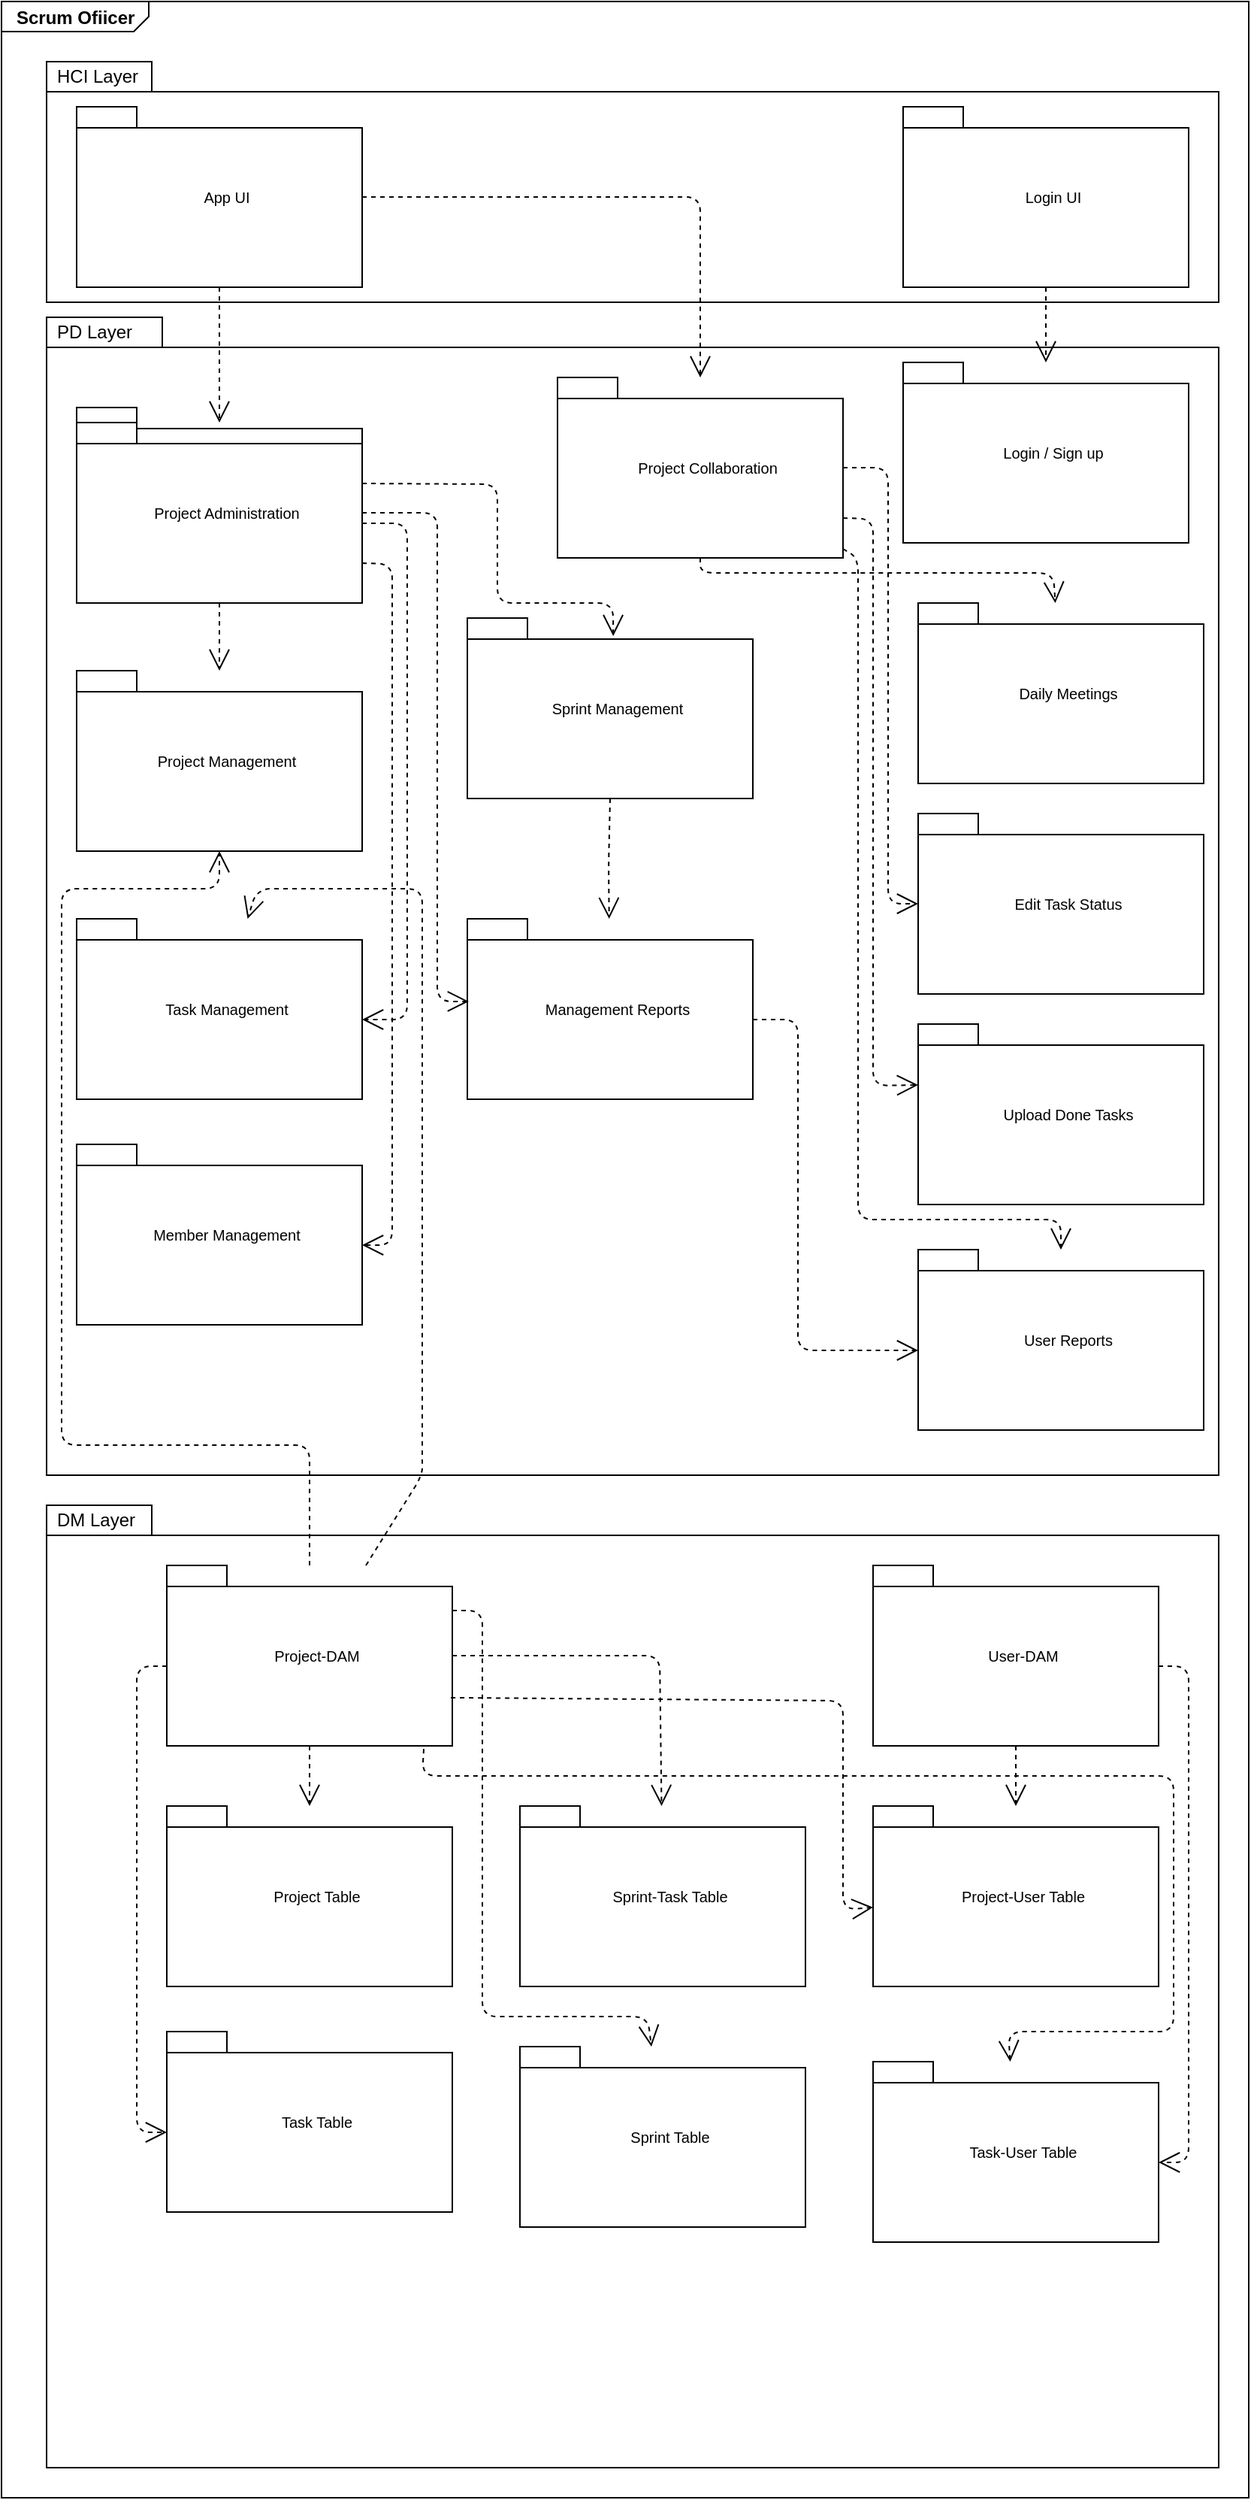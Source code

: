 <mxfile version="10.8.9" type="github"><diagram id="88sgnRYUM04agKE_pXKT" name="Page-1"><mxGraphModel dx="1394" dy="1896" grid="1" gridSize="10" guides="1" tooltips="1" connect="1" arrows="1" fold="1" page="1" pageScale="1" pageWidth="850" pageHeight="1100" math="0" shadow="0"><root><mxCell id="0"/><mxCell id="1" parent="0"/><mxCell id="eKkCLXQd11rvq0HAGJIM-1" value="&lt;p style=&quot;margin: 0px ; margin-top: 4px ; margin-left: 10px ; text-align: left&quot;&gt;&lt;b&gt;Scrum Ofiice&lt;/b&gt;&lt;b&gt;r&lt;/b&gt;&lt;/p&gt;" style="html=1;shape=mxgraph.sysml.package;xSize=90;align=left;spacingLeft=10;overflow=fill;strokeWidth=1;recursiveResize=0;labelX=98;" parent="1" vertex="1"><mxGeometry x="10" y="-1090" width="830" height="1660" as="geometry"/></mxCell><mxCell id="eKkCLXQd11rvq0HAGJIM-5" value="HCI Layer" style="shape=folder;xSize=90;align=left;spacingLeft=10;align=left;verticalAlign=top;spacingLeft=5;spacingTop=-4;tabWidth=70;tabHeight=20;tabPosition=left;html=1;strokeWidth=1;recursiveResize=0;" parent="eKkCLXQd11rvq0HAGJIM-1" vertex="1"><mxGeometry x="30" y="40" width="780" height="160" as="geometry"/></mxCell><mxCell id="eKkCLXQd11rvq0HAGJIM-20" value="PD Layer" style="shape=folder;xSize=90;align=left;spacingLeft=10;align=left;verticalAlign=top;spacingLeft=5;spacingTop=-4;tabWidth=70;tabHeight=20;tabPosition=left;html=1;strokeWidth=1;recursiveResize=0;" parent="eKkCLXQd11rvq0HAGJIM-1" vertex="1"><mxGeometry x="30" y="210" width="780" height="770" as="geometry"/></mxCell><mxCell id="eKkCLXQd11rvq0HAGJIM-21" value="DM Layer" style="shape=folder;xSize=90;align=left;spacingLeft=10;align=left;verticalAlign=top;spacingLeft=5;spacingTop=-4;tabWidth=70;tabHeight=20;tabPosition=left;html=1;strokeWidth=1;recursiveResize=0;" parent="eKkCLXQd11rvq0HAGJIM-1" vertex="1"><mxGeometry x="30" y="1000" width="780" height="640" as="geometry"/></mxCell><mxCell id="eKkCLXQd11rvq0HAGJIM-16" value="App UI" style="strokeColor=inherit;fillColor=inherit;gradientColor=inherit;shape=folder;spacingLeft=10;tabWidth=40;tabHeight=14;tabPosition=left;fontSize=10;html=1;whiteSpace=wrap;" parent="eKkCLXQd11rvq0HAGJIM-1" vertex="1"><mxGeometry x="50" y="70" width="190" height="120" as="geometry"/></mxCell><mxCell id="dN59aT67zE_oOrN9hGwY-43" value="App UI" style="strokeColor=inherit;fillColor=inherit;gradientColor=inherit;shape=folder;spacingLeft=10;tabWidth=40;tabHeight=14;tabPosition=left;fontSize=10;html=1;whiteSpace=wrap;" vertex="1" parent="eKkCLXQd11rvq0HAGJIM-1"><mxGeometry x="50" y="270" width="190" height="120" as="geometry"/></mxCell><mxCell id="eKkCLXQd11rvq0HAGJIM-19" value="Login UI" style="strokeColor=inherit;fillColor=inherit;gradientColor=inherit;shape=folder;spacingLeft=10;tabWidth=40;tabHeight=14;tabPosition=left;fontSize=10;html=1;whiteSpace=wrap;" parent="eKkCLXQd11rvq0HAGJIM-1" vertex="1"><mxGeometry x="600" y="70" width="190" height="120" as="geometry"/></mxCell><mxCell id="E-icxGAKLbeuVfJ4R04t-8" value="Login / Sign up" style="strokeColor=inherit;fillColor=inherit;gradientColor=inherit;shape=folder;spacingLeft=10;tabWidth=40;tabHeight=14;tabPosition=left;fontSize=10;html=1;whiteSpace=wrap;" parent="eKkCLXQd11rvq0HAGJIM-1" vertex="1"><mxGeometry x="600" y="240" width="190" height="120" as="geometry"/></mxCell><mxCell id="E-icxGAKLbeuVfJ4R04t-15" value="" style="edgeStyle=none;html=1;endArrow=open;endSize=12;dashed=1;verticalAlign=bottom;" parent="eKkCLXQd11rvq0HAGJIM-1" source="eKkCLXQd11rvq0HAGJIM-19" target="E-icxGAKLbeuVfJ4R04t-8" edge="1"><mxGeometry width="160" relative="1" as="geometry"><mxPoint x="410" y="280" as="sourcePoint"/><mxPoint x="570" y="280" as="targetPoint"/></mxGeometry></mxCell><mxCell id="yI7qyeDVG0CE2nIEAatS-2" value="Project Collaboration" style="strokeColor=inherit;fillColor=inherit;gradientColor=inherit;shape=folder;spacingLeft=10;tabWidth=40;tabHeight=14;tabPosition=left;fontSize=10;html=1;whiteSpace=wrap;" parent="eKkCLXQd11rvq0HAGJIM-1" vertex="1"><mxGeometry x="370" y="250" width="190" height="120" as="geometry"/></mxCell><mxCell id="yI7qyeDVG0CE2nIEAatS-4" value="Project Administration" style="strokeColor=inherit;fillColor=inherit;gradientColor=inherit;shape=folder;spacingLeft=10;tabWidth=40;tabHeight=14;tabPosition=left;fontSize=10;html=1;whiteSpace=wrap;" parent="eKkCLXQd11rvq0HAGJIM-1" vertex="1"><mxGeometry x="50" y="280" width="190" height="120" as="geometry"/></mxCell><mxCell id="yI7qyeDVG0CE2nIEAatS-5" value="Project Management" style="strokeColor=inherit;fillColor=inherit;gradientColor=inherit;shape=folder;spacingLeft=10;tabWidth=40;tabHeight=14;tabPosition=left;fontSize=10;html=1;whiteSpace=wrap;" parent="eKkCLXQd11rvq0HAGJIM-1" vertex="1"><mxGeometry x="50" y="445" width="190" height="120" as="geometry"/></mxCell><mxCell id="yI7qyeDVG0CE2nIEAatS-15" value="Task Management" style="strokeColor=inherit;fillColor=inherit;gradientColor=inherit;shape=folder;spacingLeft=10;tabWidth=40;tabHeight=14;tabPosition=left;fontSize=10;html=1;whiteSpace=wrap;" parent="eKkCLXQd11rvq0HAGJIM-1" vertex="1"><mxGeometry x="50" y="610" width="190" height="120" as="geometry"/></mxCell><mxCell id="yI7qyeDVG0CE2nIEAatS-16" value="Member Management" style="strokeColor=inherit;fillColor=inherit;gradientColor=inherit;shape=folder;spacingLeft=10;tabWidth=40;tabHeight=14;tabPosition=left;fontSize=10;html=1;whiteSpace=wrap;" parent="eKkCLXQd11rvq0HAGJIM-1" vertex="1"><mxGeometry x="50" y="760" width="190" height="120" as="geometry"/></mxCell><mxCell id="yI7qyeDVG0CE2nIEAatS-22" value="" style="edgeStyle=none;html=1;endArrow=open;endSize=12;dashed=1;verticalAlign=bottom;exitX=0.5;exitY=1;exitDx=0;exitDy=0;exitPerimeter=0;" parent="eKkCLXQd11rvq0HAGJIM-1" source="eKkCLXQd11rvq0HAGJIM-16" target="yI7qyeDVG0CE2nIEAatS-4" edge="1"><mxGeometry width="160" relative="1" as="geometry"><mxPoint x="390" y="180" as="sourcePoint"/><mxPoint x="390" y="270" as="targetPoint"/><Array as="points"/></mxGeometry></mxCell><mxCell id="yI7qyeDVG0CE2nIEAatS-23" value="" style="edgeStyle=none;html=1;endArrow=open;endSize=12;dashed=1;verticalAlign=bottom;" parent="eKkCLXQd11rvq0HAGJIM-1" source="eKkCLXQd11rvq0HAGJIM-16" target="yI7qyeDVG0CE2nIEAatS-2" edge="1"><mxGeometry width="160" relative="1" as="geometry"><mxPoint x="282" y="200" as="sourcePoint"/><mxPoint x="282" y="290" as="targetPoint"/><Array as="points"><mxPoint x="465" y="130"/></Array></mxGeometry></mxCell><mxCell id="yI7qyeDVG0CE2nIEAatS-26" value="" style="edgeStyle=none;html=1;endArrow=open;endSize=12;dashed=1;verticalAlign=bottom;exitX=0.5;exitY=1;exitDx=0;exitDy=0;exitPerimeter=0;" parent="eKkCLXQd11rvq0HAGJIM-1" source="yI7qyeDVG0CE2nIEAatS-4" target="yI7qyeDVG0CE2nIEAatS-5" edge="1"><mxGeometry width="160" relative="1" as="geometry"><mxPoint x="155" y="200" as="sourcePoint"/><mxPoint x="155" y="290" as="targetPoint"/><Array as="points"><mxPoint x="145" y="420"/></Array></mxGeometry></mxCell><mxCell id="yI7qyeDVG0CE2nIEAatS-27" value="" style="edgeStyle=none;html=1;endArrow=open;endSize=12;dashed=1;verticalAlign=bottom;exitX=0;exitY=0;exitDx=190;exitDy=67;exitPerimeter=0;entryX=0;entryY=0;entryDx=190;entryDy=67;entryPerimeter=0;" parent="eKkCLXQd11rvq0HAGJIM-1" source="yI7qyeDVG0CE2nIEAatS-4" target="yI7qyeDVG0CE2nIEAatS-15" edge="1"><mxGeometry width="160" relative="1" as="geometry"><mxPoint x="300" y="437.5" as="sourcePoint"/><mxPoint x="300" y="482.5" as="targetPoint"/><Array as="points"><mxPoint x="270" y="347"/><mxPoint x="270" y="677"/></Array></mxGeometry></mxCell><mxCell id="yI7qyeDVG0CE2nIEAatS-28" value="" style="edgeStyle=none;html=1;endArrow=open;endSize=12;dashed=1;verticalAlign=bottom;exitX=0;exitY=0;exitDx=190;exitDy=93.5;exitPerimeter=0;entryX=0;entryY=0;entryDx=190;entryDy=67;entryPerimeter=0;" parent="eKkCLXQd11rvq0HAGJIM-1" source="yI7qyeDVG0CE2nIEAatS-4" target="yI7qyeDVG0CE2nIEAatS-16" edge="1"><mxGeometry width="160" relative="1" as="geometry"><mxPoint x="155" y="410" as="sourcePoint"/><mxPoint x="155" y="455" as="targetPoint"/><Array as="points"><mxPoint x="260" y="374"/><mxPoint x="260" y="827"/></Array></mxGeometry></mxCell><mxCell id="yI7qyeDVG0CE2nIEAatS-29" value="Daily Meetings&lt;br&gt;" style="strokeColor=inherit;fillColor=inherit;gradientColor=inherit;shape=folder;spacingLeft=10;tabWidth=40;tabHeight=14;tabPosition=left;fontSize=10;html=1;whiteSpace=wrap;" parent="eKkCLXQd11rvq0HAGJIM-1" vertex="1"><mxGeometry x="610" y="400" width="190" height="120" as="geometry"/></mxCell><mxCell id="yI7qyeDVG0CE2nIEAatS-17" value="Edit Task Status&lt;br&gt;" style="strokeColor=inherit;fillColor=inherit;gradientColor=inherit;shape=folder;spacingLeft=10;tabWidth=40;tabHeight=14;tabPosition=left;fontSize=10;html=1;whiteSpace=wrap;" parent="eKkCLXQd11rvq0HAGJIM-1" vertex="1"><mxGeometry x="610" y="540" width="190" height="120" as="geometry"/></mxCell><mxCell id="yI7qyeDVG0CE2nIEAatS-30" value="" style="edgeStyle=none;html=1;endArrow=open;endSize=12;dashed=1;verticalAlign=bottom;exitX=0.5;exitY=1;exitDx=0;exitDy=0;exitPerimeter=0;" parent="eKkCLXQd11rvq0HAGJIM-1" source="yI7qyeDVG0CE2nIEAatS-2" target="yI7qyeDVG0CE2nIEAatS-29" edge="1"><mxGeometry width="160" relative="1" as="geometry"><mxPoint x="155" y="410" as="sourcePoint"/><mxPoint x="155" y="455" as="targetPoint"/><Array as="points"><mxPoint x="465" y="380"/><mxPoint x="700" y="380"/></Array></mxGeometry></mxCell><mxCell id="yI7qyeDVG0CE2nIEAatS-31" value="" style="edgeStyle=none;html=1;endArrow=open;endSize=12;dashed=1;verticalAlign=bottom;" parent="eKkCLXQd11rvq0HAGJIM-1" source="yI7qyeDVG0CE2nIEAatS-2" target="yI7qyeDVG0CE2nIEAatS-17" edge="1"><mxGeometry width="160" relative="1" as="geometry"><mxPoint x="155" y="410" as="sourcePoint"/><mxPoint x="155" y="455" as="targetPoint"/><Array as="points"><mxPoint x="590" y="310"/><mxPoint x="590" y="600"/></Array></mxGeometry></mxCell><mxCell id="yI7qyeDVG0CE2nIEAatS-20" value="Upload Done Tasks" style="strokeColor=inherit;fillColor=inherit;gradientColor=inherit;shape=folder;spacingLeft=10;tabWidth=40;tabHeight=14;tabPosition=left;fontSize=10;html=1;whiteSpace=wrap;" parent="eKkCLXQd11rvq0HAGJIM-1" vertex="1"><mxGeometry x="610" y="680" width="190" height="120" as="geometry"/></mxCell><mxCell id="yI7qyeDVG0CE2nIEAatS-32" value="" style="edgeStyle=none;html=1;endArrow=open;endSize=12;dashed=1;verticalAlign=bottom;exitX=0;exitY=0;exitDx=190;exitDy=93.5;exitPerimeter=0;entryX=0;entryY=0;entryDx=0;entryDy=40.5;entryPerimeter=0;" parent="eKkCLXQd11rvq0HAGJIM-1" source="yI7qyeDVG0CE2nIEAatS-2" target="yI7qyeDVG0CE2nIEAatS-20" edge="1"><mxGeometry width="160" relative="1" as="geometry"><mxPoint x="430" y="410" as="sourcePoint"/><mxPoint x="430" y="460" as="targetPoint"/><Array as="points"><mxPoint x="580" y="344"/><mxPoint x="580" y="721"/></Array></mxGeometry></mxCell><mxCell id="yI7qyeDVG0CE2nIEAatS-18" value="Sprint Management" style="strokeColor=inherit;fillColor=inherit;gradientColor=inherit;shape=folder;spacingLeft=10;tabWidth=40;tabHeight=14;tabPosition=left;fontSize=10;html=1;whiteSpace=wrap;" parent="eKkCLXQd11rvq0HAGJIM-1" vertex="1"><mxGeometry x="310" y="410" width="190" height="120" as="geometry"/></mxCell><mxCell id="yI7qyeDVG0CE2nIEAatS-33" value="" style="edgeStyle=none;html=1;endArrow=open;endSize=12;dashed=1;verticalAlign=bottom;exitX=0;exitY=0;exitDx=190;exitDy=40.5;exitPerimeter=0;entryX=0.511;entryY=0.1;entryDx=0;entryDy=0;entryPerimeter=0;" parent="eKkCLXQd11rvq0HAGJIM-1" source="yI7qyeDVG0CE2nIEAatS-4" target="yI7qyeDVG0CE2nIEAatS-18" edge="1"><mxGeometry width="160" relative="1" as="geometry"><mxPoint x="250" y="357" as="sourcePoint"/><mxPoint x="250" y="687" as="targetPoint"/><Array as="points"><mxPoint x="330" y="321"/><mxPoint x="330" y="400"/><mxPoint x="407" y="400"/></Array></mxGeometry></mxCell><mxCell id="yI7qyeDVG0CE2nIEAatS-34" value="Management Reports" style="strokeColor=inherit;fillColor=inherit;gradientColor=inherit;shape=folder;spacingLeft=10;tabWidth=40;tabHeight=14;tabPosition=left;fontSize=10;html=1;whiteSpace=wrap;" parent="eKkCLXQd11rvq0HAGJIM-1" vertex="1"><mxGeometry x="310" y="610" width="190" height="120" as="geometry"/></mxCell><mxCell id="yI7qyeDVG0CE2nIEAatS-19" value="User Reports" style="strokeColor=inherit;fillColor=inherit;gradientColor=inherit;shape=folder;spacingLeft=10;tabWidth=40;tabHeight=14;tabPosition=left;fontSize=10;html=1;whiteSpace=wrap;" parent="eKkCLXQd11rvq0HAGJIM-1" vertex="1"><mxGeometry x="610" y="830" width="190" height="120" as="geometry"/></mxCell><mxCell id="yI7qyeDVG0CE2nIEAatS-37" value="" style="edgeStyle=none;html=1;endArrow=open;endSize=12;dashed=1;verticalAlign=bottom;exitX=1;exitY=0.95;exitDx=0;exitDy=0;exitPerimeter=0;" parent="eKkCLXQd11rvq0HAGJIM-1" source="yI7qyeDVG0CE2nIEAatS-2" target="yI7qyeDVG0CE2nIEAatS-19" edge="1"><mxGeometry width="160" relative="1" as="geometry"><mxPoint x="155" y="410" as="sourcePoint"/><mxPoint x="155" y="455" as="targetPoint"/><Array as="points"><mxPoint x="570" y="370"/><mxPoint x="570" y="810"/><mxPoint x="705" y="810"/><mxPoint x="705" y="830"/></Array></mxGeometry></mxCell><mxCell id="yI7qyeDVG0CE2nIEAatS-38" value="" style="edgeStyle=none;html=1;endArrow=open;endSize=12;dashed=1;verticalAlign=bottom;exitX=0.5;exitY=1;exitDx=0;exitDy=0;exitPerimeter=0;" parent="eKkCLXQd11rvq0HAGJIM-1" source="yI7qyeDVG0CE2nIEAatS-18" target="yI7qyeDVG0CE2nIEAatS-34" edge="1"><mxGeometry width="160" relative="1" as="geometry"><mxPoint x="404" y="555" as="sourcePoint"/><mxPoint x="404" y="600" as="targetPoint"/><Array as="points"><mxPoint x="404" y="575"/></Array></mxGeometry></mxCell><mxCell id="yI7qyeDVG0CE2nIEAatS-39" value="" style="edgeStyle=none;html=1;endArrow=open;endSize=12;dashed=1;verticalAlign=bottom;entryX=0.005;entryY=0.458;entryDx=0;entryDy=0;entryPerimeter=0;" parent="eKkCLXQd11rvq0HAGJIM-1" source="yI7qyeDVG0CE2nIEAatS-4" target="yI7qyeDVG0CE2nIEAatS-34" edge="1"><mxGeometry width="160" relative="1" as="geometry"><mxPoint x="415" y="540" as="sourcePoint"/><mxPoint x="414.368" y="620" as="targetPoint"/><Array as="points"><mxPoint x="290" y="340"/><mxPoint x="290" y="665"/></Array></mxGeometry></mxCell><mxCell id="yI7qyeDVG0CE2nIEAatS-40" value="" style="edgeStyle=none;html=1;endArrow=open;endSize=12;dashed=1;verticalAlign=bottom;exitX=0;exitY=0;exitDx=190;exitDy=67;exitPerimeter=0;entryX=0;entryY=0;entryDx=0;entryDy=67;entryPerimeter=0;" parent="eKkCLXQd11rvq0HAGJIM-1" source="yI7qyeDVG0CE2nIEAatS-34" target="yI7qyeDVG0CE2nIEAatS-19" edge="1"><mxGeometry width="160" relative="1" as="geometry"><mxPoint x="415" y="540" as="sourcePoint"/><mxPoint x="414.368" y="620" as="targetPoint"/><Array as="points"><mxPoint x="530" y="677"/><mxPoint x="530" y="897"/></Array></mxGeometry></mxCell><mxCell id="dN59aT67zE_oOrN9hGwY-34" value="Project-DAM&lt;br&gt;" style="strokeColor=inherit;fillColor=inherit;gradientColor=inherit;shape=folder;spacingLeft=10;tabWidth=40;tabHeight=14;tabPosition=left;fontSize=10;html=1;whiteSpace=wrap;" vertex="1" parent="eKkCLXQd11rvq0HAGJIM-1"><mxGeometry x="110" y="1040" width="190" height="120" as="geometry"/></mxCell><mxCell id="dN59aT67zE_oOrN9hGwY-35" value="User-DAM&lt;br&gt;" style="strokeColor=inherit;fillColor=inherit;gradientColor=inherit;shape=folder;spacingLeft=10;tabWidth=40;tabHeight=14;tabPosition=left;fontSize=10;html=1;whiteSpace=wrap;" vertex="1" parent="eKkCLXQd11rvq0HAGJIM-1"><mxGeometry x="580" y="1040" width="190" height="120" as="geometry"/></mxCell><mxCell id="dN59aT67zE_oOrN9hGwY-36" value="Sprint Table&lt;br&gt;" style="strokeColor=inherit;fillColor=inherit;gradientColor=inherit;shape=folder;spacingLeft=10;tabWidth=40;tabHeight=14;tabPosition=left;fontSize=10;html=1;whiteSpace=wrap;" vertex="1" parent="eKkCLXQd11rvq0HAGJIM-1"><mxGeometry x="345" y="1360" width="190" height="120" as="geometry"/></mxCell><mxCell id="dN59aT67zE_oOrN9hGwY-37" value="Project Table&lt;br&gt;" style="strokeColor=inherit;fillColor=inherit;gradientColor=inherit;shape=folder;spacingLeft=10;tabWidth=40;tabHeight=14;tabPosition=left;fontSize=10;html=1;whiteSpace=wrap;" vertex="1" parent="eKkCLXQd11rvq0HAGJIM-1"><mxGeometry x="110" y="1200" width="190" height="120" as="geometry"/></mxCell><mxCell id="dN59aT67zE_oOrN9hGwY-38" value="Task Table&lt;br&gt;" style="strokeColor=inherit;fillColor=inherit;gradientColor=inherit;shape=folder;spacingLeft=10;tabWidth=40;tabHeight=14;tabPosition=left;fontSize=10;html=1;whiteSpace=wrap;" vertex="1" parent="eKkCLXQd11rvq0HAGJIM-1"><mxGeometry x="110" y="1350" width="190" height="120" as="geometry"/></mxCell><mxCell id="dN59aT67zE_oOrN9hGwY-39" value="Project-User Table&lt;br&gt;" style="strokeColor=inherit;fillColor=inherit;gradientColor=inherit;shape=folder;spacingLeft=10;tabWidth=40;tabHeight=14;tabPosition=left;fontSize=10;html=1;whiteSpace=wrap;" vertex="1" parent="eKkCLXQd11rvq0HAGJIM-1"><mxGeometry x="580" y="1200" width="190" height="120" as="geometry"/></mxCell><mxCell id="dN59aT67zE_oOrN9hGwY-41" value="Sprint-Task Table&lt;br&gt;" style="strokeColor=inherit;fillColor=inherit;gradientColor=inherit;shape=folder;spacingLeft=10;tabWidth=40;tabHeight=14;tabPosition=left;fontSize=10;html=1;whiteSpace=wrap;" vertex="1" parent="eKkCLXQd11rvq0HAGJIM-1"><mxGeometry x="345" y="1200" width="190" height="120" as="geometry"/></mxCell><mxCell id="dN59aT67zE_oOrN9hGwY-40" value="Task-User Table&lt;br&gt;" style="strokeColor=inherit;fillColor=inherit;gradientColor=inherit;shape=folder;spacingLeft=10;tabWidth=40;tabHeight=14;tabPosition=left;fontSize=10;html=1;whiteSpace=wrap;" vertex="1" parent="eKkCLXQd11rvq0HAGJIM-1"><mxGeometry x="580" y="1370" width="190" height="120" as="geometry"/></mxCell><mxCell id="dN59aT67zE_oOrN9hGwY-42" value="" style="edgeStyle=none;html=1;endArrow=open;endSize=12;dashed=1;verticalAlign=bottom;exitX=0.5;exitY=1;exitDx=0;exitDy=0;exitPerimeter=0;" edge="1" parent="eKkCLXQd11rvq0HAGJIM-1" source="dN59aT67zE_oOrN9hGwY-34" target="dN59aT67zE_oOrN9hGwY-37"><mxGeometry width="160" relative="1" as="geometry"><mxPoint x="264.5" y="1275" as="sourcePoint"/><mxPoint x="264.5" y="1365" as="targetPoint"/><Array as="points"/></mxGeometry></mxCell><mxCell id="dN59aT67zE_oOrN9hGwY-50" value="" style="edgeStyle=none;html=1;endArrow=open;endSize=12;dashed=1;verticalAlign=bottom;exitX=0.5;exitY=1;exitDx=0;exitDy=0;exitPerimeter=0;" edge="1" parent="eKkCLXQd11rvq0HAGJIM-1" source="dN59aT67zE_oOrN9hGwY-35" target="dN59aT67zE_oOrN9hGwY-39"><mxGeometry width="160" relative="1" as="geometry"><mxPoint x="265" y="1220" as="sourcePoint"/><mxPoint x="265" y="1260" as="targetPoint"/></mxGeometry></mxCell><mxCell id="dN59aT67zE_oOrN9hGwY-49" value="" style="edgeStyle=none;html=1;endArrow=open;endSize=12;dashed=1;verticalAlign=bottom;exitX=0.995;exitY=0.733;exitDx=0;exitDy=0;exitPerimeter=0;" edge="1" parent="eKkCLXQd11rvq0HAGJIM-1" source="dN59aT67zE_oOrN9hGwY-34" target="dN59aT67zE_oOrN9hGwY-39"><mxGeometry width="160" relative="1" as="geometry"><mxPoint x="255" y="1210" as="sourcePoint"/><mxPoint x="255" y="1250" as="targetPoint"/><Array as="points"><mxPoint x="560" y="1130"/><mxPoint x="560" y="1180"/><mxPoint x="560" y="1269"/></Array></mxGeometry></mxCell><mxCell id="dN59aT67zE_oOrN9hGwY-48" value="" style="edgeStyle=none;html=1;endArrow=open;endSize=12;dashed=1;verticalAlign=bottom;" edge="1" parent="eKkCLXQd11rvq0HAGJIM-1" source="dN59aT67zE_oOrN9hGwY-34" target="dN59aT67zE_oOrN9hGwY-41"><mxGeometry width="160" relative="1" as="geometry"><mxPoint x="245" y="1200" as="sourcePoint"/><mxPoint x="245" y="1240" as="targetPoint"/><Array as="points"><mxPoint x="438" y="1100"/></Array></mxGeometry></mxCell><mxCell id="dN59aT67zE_oOrN9hGwY-47" value="" style="edgeStyle=none;html=1;endArrow=open;endSize=12;dashed=1;verticalAlign=bottom;exitX=0.9;exitY=1.017;exitDx=0;exitDy=0;exitPerimeter=0;" edge="1" parent="eKkCLXQd11rvq0HAGJIM-1" source="dN59aT67zE_oOrN9hGwY-34" target="dN59aT67zE_oOrN9hGwY-40"><mxGeometry width="160" relative="1" as="geometry"><mxPoint x="235" y="1190" as="sourcePoint"/><mxPoint x="235" y="1230" as="targetPoint"/><Array as="points"><mxPoint x="280" y="1180"/><mxPoint x="780" y="1180"/><mxPoint x="780" y="1350"/><mxPoint x="670" y="1350"/></Array></mxGeometry></mxCell><mxCell id="dN59aT67zE_oOrN9hGwY-46" value="" style="edgeStyle=none;html=1;endArrow=open;endSize=12;dashed=1;verticalAlign=bottom;exitX=0;exitY=0;exitDx=190;exitDy=67;exitPerimeter=0;entryX=0;entryY=0;entryDx=190;entryDy=67;entryPerimeter=0;" edge="1" parent="eKkCLXQd11rvq0HAGJIM-1" source="dN59aT67zE_oOrN9hGwY-35" target="dN59aT67zE_oOrN9hGwY-40"><mxGeometry width="160" relative="1" as="geometry"><mxPoint x="225" y="1180" as="sourcePoint"/><mxPoint x="225" y="1220" as="targetPoint"/><Array as="points"><mxPoint x="790" y="1107"/><mxPoint x="790" y="1437"/></Array></mxGeometry></mxCell><mxCell id="dN59aT67zE_oOrN9hGwY-45" value="" style="edgeStyle=none;html=1;endArrow=open;endSize=12;dashed=1;verticalAlign=bottom;exitX=0;exitY=0;exitDx=0;exitDy=67;exitPerimeter=0;entryX=0;entryY=0;entryDx=0;entryDy=67;entryPerimeter=0;" edge="1" parent="eKkCLXQd11rvq0HAGJIM-1" source="dN59aT67zE_oOrN9hGwY-34" target="dN59aT67zE_oOrN9hGwY-38"><mxGeometry width="160" relative="1" as="geometry"><mxPoint x="215" y="1170" as="sourcePoint"/><mxPoint x="215" y="1210" as="targetPoint"/><Array as="points"><mxPoint x="90" y="1107"/><mxPoint x="90" y="1417"/></Array></mxGeometry></mxCell><mxCell id="dN59aT67zE_oOrN9hGwY-52" value="" style="edgeStyle=none;html=1;endArrow=open;endSize=12;dashed=1;verticalAlign=bottom;exitX=1;exitY=0.25;exitDx=0;exitDy=0;exitPerimeter=0;" edge="1" parent="eKkCLXQd11rvq0HAGJIM-1" source="dN59aT67zE_oOrN9hGwY-34" target="dN59aT67zE_oOrN9hGwY-36"><mxGeometry width="160" relative="1" as="geometry"><mxPoint x="215" y="1170" as="sourcePoint"/><mxPoint x="215" y="1210" as="targetPoint"/><Array as="points"><mxPoint x="320" y="1070"/><mxPoint x="320" y="1340"/><mxPoint x="430" y="1340"/></Array></mxGeometry></mxCell><mxCell id="dN59aT67zE_oOrN9hGwY-53" value="" style="edgeStyle=none;html=1;endArrow=open;endSize=12;dashed=1;verticalAlign=bottom;entryX=0.5;entryY=1;entryDx=0;entryDy=0;entryPerimeter=0;" edge="1" parent="eKkCLXQd11rvq0HAGJIM-1" source="dN59aT67zE_oOrN9hGwY-34" target="yI7qyeDVG0CE2nIEAatS-5"><mxGeometry width="160" relative="1" as="geometry"><mxPoint x="215" y="1170" as="sourcePoint"/><mxPoint x="215" y="1210" as="targetPoint"/><Array as="points"><mxPoint x="205" y="960"/><mxPoint x="40" y="960"/><mxPoint x="40" y="590"/><mxPoint x="145" y="590"/></Array></mxGeometry></mxCell><mxCell id="dN59aT67zE_oOrN9hGwY-54" value="" style="edgeStyle=none;html=1;endArrow=open;endSize=12;dashed=1;verticalAlign=bottom;" edge="1" parent="eKkCLXQd11rvq0HAGJIM-1" source="dN59aT67zE_oOrN9hGwY-34" target="yI7qyeDVG0CE2nIEAatS-15"><mxGeometry width="160" relative="1" as="geometry"><mxPoint x="215" y="1050" as="sourcePoint"/><mxPoint x="155" y="575" as="targetPoint"/><Array as="points"><mxPoint x="280" y="980"/><mxPoint x="280" y="970"/><mxPoint x="280" y="590"/><mxPoint x="170" y="590"/></Array></mxGeometry></mxCell></root></mxGraphModel></diagram></mxfile>